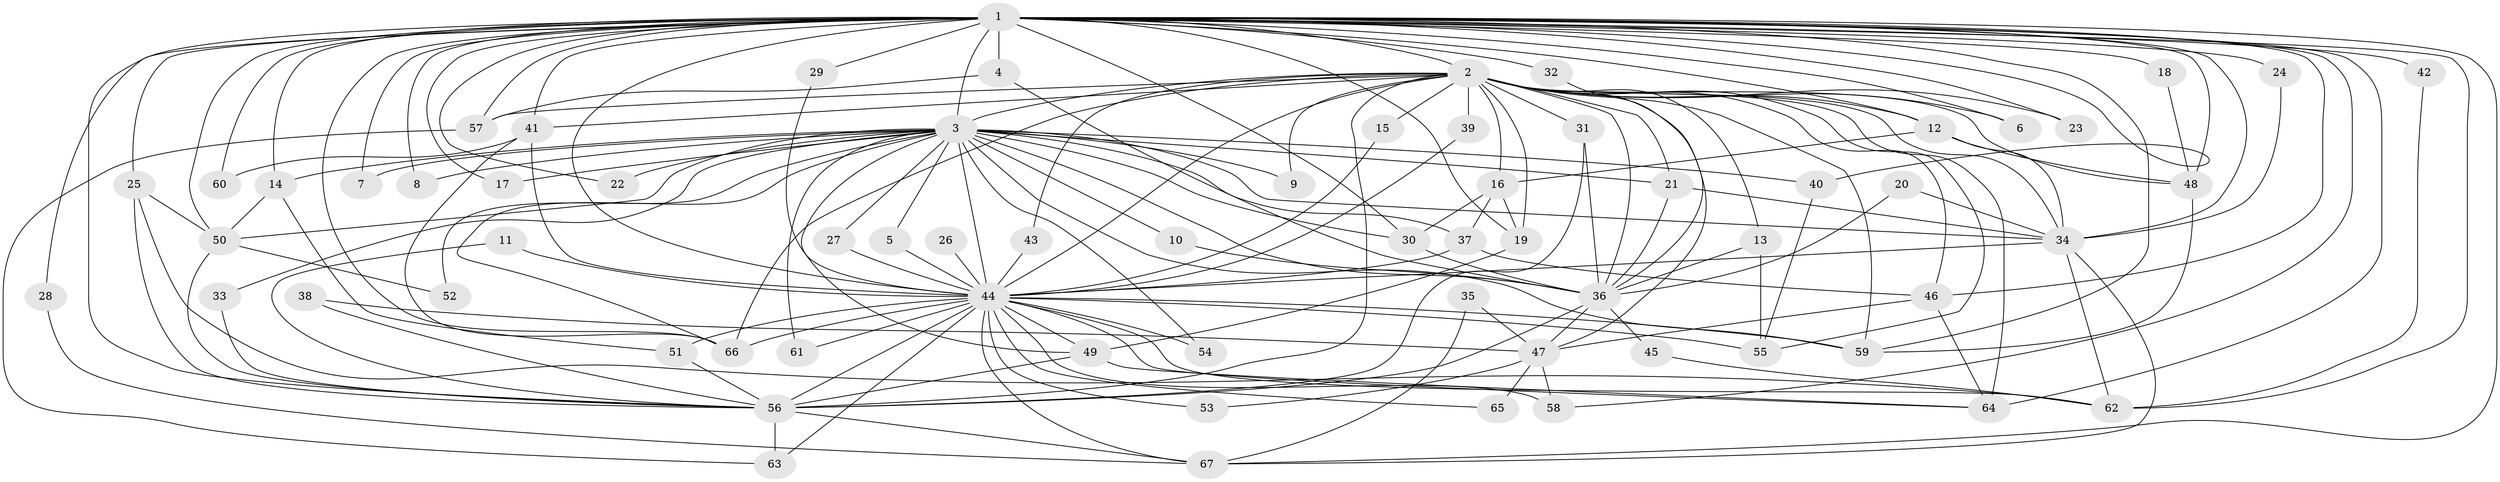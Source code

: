 // original degree distribution, {28: 0.007518796992481203, 27: 0.007518796992481203, 22: 0.007518796992481203, 18: 0.007518796992481203, 20: 0.007518796992481203, 17: 0.007518796992481203, 32: 0.007518796992481203, 13: 0.007518796992481203, 21: 0.015037593984962405, 6: 0.022556390977443608, 4: 0.15789473684210525, 5: 0.06015037593984962, 12: 0.007518796992481203, 3: 0.12781954887218044, 2: 0.5338345864661654, 7: 0.007518796992481203, 9: 0.007518796992481203}
// Generated by graph-tools (version 1.1) at 2025/49/03/09/25 03:49:45]
// undirected, 67 vertices, 171 edges
graph export_dot {
graph [start="1"]
  node [color=gray90,style=filled];
  1;
  2;
  3;
  4;
  5;
  6;
  7;
  8;
  9;
  10;
  11;
  12;
  13;
  14;
  15;
  16;
  17;
  18;
  19;
  20;
  21;
  22;
  23;
  24;
  25;
  26;
  27;
  28;
  29;
  30;
  31;
  32;
  33;
  34;
  35;
  36;
  37;
  38;
  39;
  40;
  41;
  42;
  43;
  44;
  45;
  46;
  47;
  48;
  49;
  50;
  51;
  52;
  53;
  54;
  55;
  56;
  57;
  58;
  59;
  60;
  61;
  62;
  63;
  64;
  65;
  66;
  67;
  1 -- 2 [weight=8.0];
  1 -- 3 [weight=5.0];
  1 -- 4 [weight=2.0];
  1 -- 6 [weight=1.0];
  1 -- 7 [weight=1.0];
  1 -- 8 [weight=1.0];
  1 -- 12 [weight=1.0];
  1 -- 14 [weight=1.0];
  1 -- 17 [weight=1.0];
  1 -- 18 [weight=1.0];
  1 -- 19 [weight=1.0];
  1 -- 22 [weight=1.0];
  1 -- 23 [weight=1.0];
  1 -- 24 [weight=1.0];
  1 -- 25 [weight=1.0];
  1 -- 28 [weight=1.0];
  1 -- 29 [weight=1.0];
  1 -- 30 [weight=1.0];
  1 -- 32 [weight=1.0];
  1 -- 34 [weight=4.0];
  1 -- 40 [weight=1.0];
  1 -- 41 [weight=1.0];
  1 -- 42 [weight=1.0];
  1 -- 44 [weight=8.0];
  1 -- 46 [weight=1.0];
  1 -- 48 [weight=1.0];
  1 -- 50 [weight=2.0];
  1 -- 56 [weight=2.0];
  1 -- 57 [weight=1.0];
  1 -- 58 [weight=1.0];
  1 -- 59 [weight=1.0];
  1 -- 60 [weight=2.0];
  1 -- 62 [weight=1.0];
  1 -- 64 [weight=1.0];
  1 -- 66 [weight=1.0];
  1 -- 67 [weight=1.0];
  2 -- 3 [weight=2.0];
  2 -- 6 [weight=1.0];
  2 -- 9 [weight=1.0];
  2 -- 12 [weight=2.0];
  2 -- 13 [weight=2.0];
  2 -- 15 [weight=1.0];
  2 -- 16 [weight=2.0];
  2 -- 19 [weight=1.0];
  2 -- 21 [weight=1.0];
  2 -- 23 [weight=1.0];
  2 -- 31 [weight=2.0];
  2 -- 34 [weight=2.0];
  2 -- 36 [weight=1.0];
  2 -- 39 [weight=1.0];
  2 -- 41 [weight=1.0];
  2 -- 43 [weight=1.0];
  2 -- 44 [weight=4.0];
  2 -- 46 [weight=1.0];
  2 -- 47 [weight=1.0];
  2 -- 48 [weight=1.0];
  2 -- 55 [weight=1.0];
  2 -- 56 [weight=2.0];
  2 -- 57 [weight=2.0];
  2 -- 59 [weight=1.0];
  2 -- 64 [weight=2.0];
  2 -- 66 [weight=1.0];
  3 -- 5 [weight=1.0];
  3 -- 7 [weight=1.0];
  3 -- 8 [weight=1.0];
  3 -- 9 [weight=1.0];
  3 -- 10 [weight=1.0];
  3 -- 14 [weight=1.0];
  3 -- 17 [weight=1.0];
  3 -- 21 [weight=1.0];
  3 -- 22 [weight=1.0];
  3 -- 27 [weight=1.0];
  3 -- 30 [weight=1.0];
  3 -- 33 [weight=1.0];
  3 -- 34 [weight=1.0];
  3 -- 36 [weight=1.0];
  3 -- 37 [weight=1.0];
  3 -- 40 [weight=1.0];
  3 -- 44 [weight=2.0];
  3 -- 49 [weight=1.0];
  3 -- 50 [weight=1.0];
  3 -- 52 [weight=1.0];
  3 -- 54 [weight=1.0];
  3 -- 59 [weight=1.0];
  3 -- 61 [weight=1.0];
  3 -- 66 [weight=1.0];
  4 -- 36 [weight=1.0];
  4 -- 57 [weight=1.0];
  5 -- 44 [weight=1.0];
  10 -- 36 [weight=1.0];
  11 -- 44 [weight=1.0];
  11 -- 56 [weight=1.0];
  12 -- 16 [weight=1.0];
  12 -- 34 [weight=2.0];
  12 -- 48 [weight=1.0];
  13 -- 36 [weight=1.0];
  13 -- 55 [weight=1.0];
  14 -- 50 [weight=1.0];
  14 -- 51 [weight=1.0];
  15 -- 44 [weight=1.0];
  16 -- 19 [weight=1.0];
  16 -- 30 [weight=1.0];
  16 -- 37 [weight=1.0];
  18 -- 48 [weight=1.0];
  19 -- 49 [weight=1.0];
  20 -- 34 [weight=1.0];
  20 -- 36 [weight=1.0];
  21 -- 34 [weight=1.0];
  21 -- 36 [weight=1.0];
  24 -- 34 [weight=1.0];
  25 -- 50 [weight=1.0];
  25 -- 56 [weight=1.0];
  25 -- 62 [weight=1.0];
  26 -- 44 [weight=1.0];
  27 -- 44 [weight=1.0];
  28 -- 67 [weight=1.0];
  29 -- 44 [weight=1.0];
  30 -- 36 [weight=1.0];
  31 -- 36 [weight=1.0];
  31 -- 56 [weight=1.0];
  32 -- 36 [weight=1.0];
  33 -- 56 [weight=1.0];
  34 -- 44 [weight=2.0];
  34 -- 62 [weight=1.0];
  34 -- 67 [weight=1.0];
  35 -- 47 [weight=1.0];
  35 -- 67 [weight=1.0];
  36 -- 45 [weight=1.0];
  36 -- 47 [weight=1.0];
  36 -- 56 [weight=1.0];
  37 -- 44 [weight=1.0];
  37 -- 46 [weight=1.0];
  38 -- 47 [weight=1.0];
  38 -- 56 [weight=1.0];
  39 -- 44 [weight=1.0];
  40 -- 55 [weight=1.0];
  41 -- 44 [weight=1.0];
  41 -- 60 [weight=1.0];
  41 -- 66 [weight=1.0];
  42 -- 62 [weight=1.0];
  43 -- 44 [weight=2.0];
  44 -- 49 [weight=1.0];
  44 -- 51 [weight=2.0];
  44 -- 53 [weight=1.0];
  44 -- 54 [weight=1.0];
  44 -- 55 [weight=2.0];
  44 -- 56 [weight=1.0];
  44 -- 58 [weight=2.0];
  44 -- 59 [weight=1.0];
  44 -- 61 [weight=1.0];
  44 -- 62 [weight=1.0];
  44 -- 63 [weight=2.0];
  44 -- 64 [weight=1.0];
  44 -- 65 [weight=1.0];
  44 -- 66 [weight=1.0];
  44 -- 67 [weight=1.0];
  45 -- 62 [weight=1.0];
  46 -- 47 [weight=1.0];
  46 -- 64 [weight=1.0];
  47 -- 53 [weight=1.0];
  47 -- 58 [weight=1.0];
  47 -- 65 [weight=1.0];
  48 -- 59 [weight=1.0];
  49 -- 56 [weight=1.0];
  49 -- 64 [weight=1.0];
  50 -- 52 [weight=1.0];
  50 -- 56 [weight=1.0];
  51 -- 56 [weight=1.0];
  56 -- 63 [weight=2.0];
  56 -- 67 [weight=1.0];
  57 -- 63 [weight=1.0];
}
